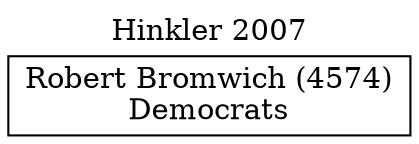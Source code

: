 // House preference flow
digraph "Robert Bromwich (4574)_Hinkler_2007" {
	graph [label="Hinkler 2007" labelloc=t mclimit=10]
	node [shape=box]
	"Robert Bromwich (4574)" [label="Robert Bromwich (4574)
Democrats"]
}
